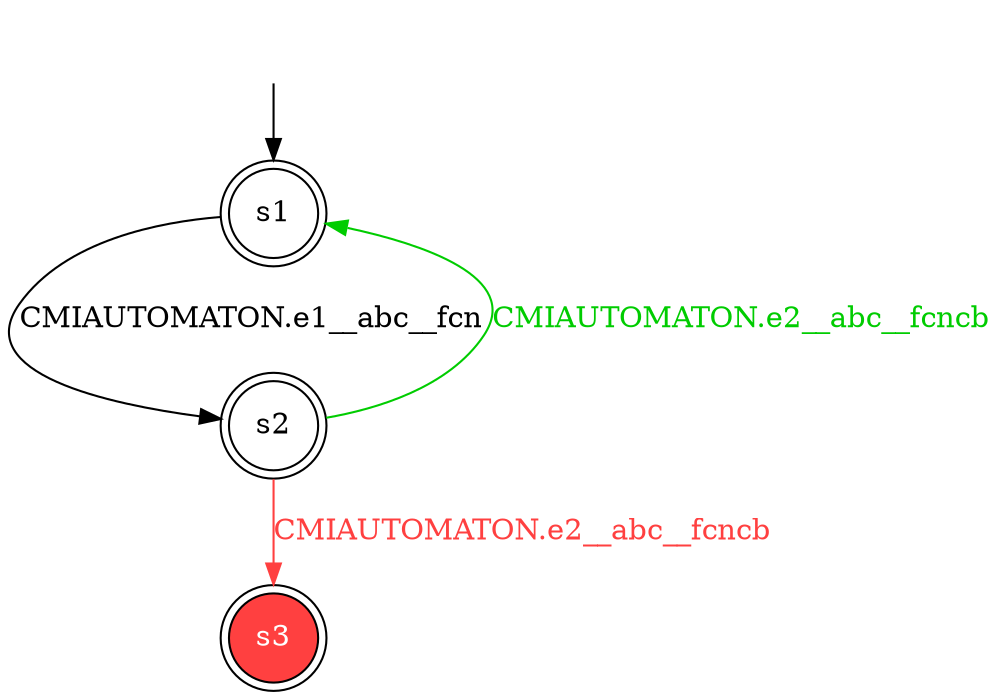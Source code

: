 digraph diffautomaton {
	1 [label=<s1> shape="doublecircle"];
	2 [label=<s2> shape="doublecircle"];
	3 [label=<s3> shape="doublecircle" fillcolor="#ff4040" fontcolor="#ffffff" style="filled"];
	__init1 [label=<> shape="none"];
	__init1 -> 1;
	1 -> 2 [label=<<font color="#000000">CMIAUTOMATON.e1__abc__fcn</font>> id="1-0-2"];
	2 -> 3 [label=<<font color="#ff4040">CMIAUTOMATON.e2__abc__fcncb</font>> color="#ff4040" id="2-0-3"];
	2 -> 1 [label=<<font color="#00cc00">CMIAUTOMATON.e2__abc__fcncb</font>> color="#00cc00" id="2-1-1"];
}
